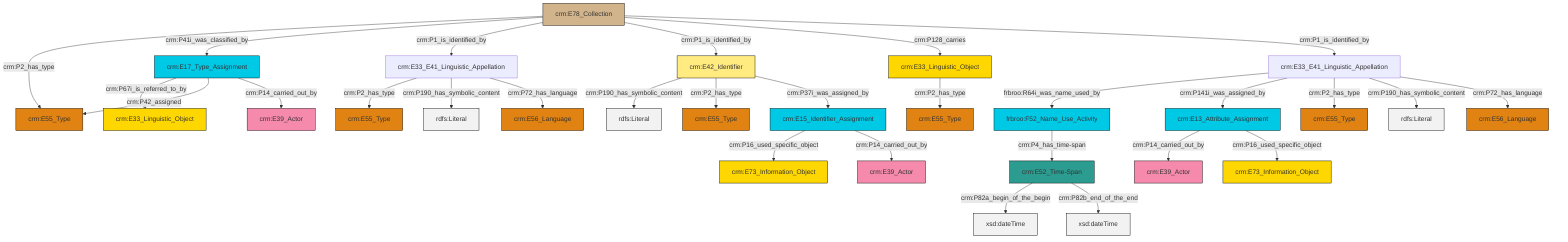 graph TD
classDef Literal fill:#f2f2f2,stroke:#000000;
classDef CRM_Entity fill:#FFFFFF,stroke:#000000;
classDef Temporal_Entity fill:#00C9E6, stroke:#000000;
classDef Type fill:#E18312, stroke:#000000;
classDef Time-Span fill:#2C9C91, stroke:#000000;
classDef Appellation fill:#FFEB7F, stroke:#000000;
classDef Place fill:#008836, stroke:#000000;
classDef Persistent_Item fill:#B266B2, stroke:#000000;
classDef Conceptual_Object fill:#FFD700, stroke:#000000;
classDef Physical_Thing fill:#D2B48C, stroke:#000000;
classDef Actor fill:#f58aad, stroke:#000000;
classDef PC_Classes fill:#4ce600, stroke:#000000;
classDef Multi fill:#cccccc,stroke:#000000;

0["crm:E33_E41_Linguistic_Appellation"]:::Default -->|frbroo:R64i_was_name_used_by| 1["frbroo:F52_Name_Use_Activity"]:::Temporal_Entity
5["crm:E42_Identifier"]:::Appellation -->|crm:P190_has_symbolic_content| 6[rdfs:Literal]:::Literal
7["crm:E78_Collection"]:::Physical_Thing -->|crm:P2_has_type| 8["crm:E55_Type"]:::Type
13["crm:E52_Time-Span"]:::Time-Span -->|crm:P82a_begin_of_the_begin| 14[xsd:dateTime]:::Literal
16["crm:E33_E41_Linguistic_Appellation"]:::Default -->|crm:P2_has_type| 17["crm:E55_Type"]:::Type
7["crm:E78_Collection"]:::Physical_Thing -->|crm:P41i_was_classified_by| 18["crm:E17_Type_Assignment"]:::Temporal_Entity
7["crm:E78_Collection"]:::Physical_Thing -->|crm:P1_is_identified_by| 16["crm:E33_E41_Linguistic_Appellation"]:::Default
0["crm:E33_E41_Linguistic_Appellation"]:::Default -->|crm:P141i_was_assigned_by| 9["crm:E13_Attribute_Assignment"]:::Temporal_Entity
16["crm:E33_E41_Linguistic_Appellation"]:::Default -->|crm:P190_has_symbolic_content| 22[rdfs:Literal]:::Literal
0["crm:E33_E41_Linguistic_Appellation"]:::Default -->|crm:P2_has_type| 27["crm:E55_Type"]:::Type
18["crm:E17_Type_Assignment"]:::Temporal_Entity -->|crm:P67i_is_referred_to_by| 11["crm:E33_Linguistic_Object"]:::Conceptual_Object
9["crm:E13_Attribute_Assignment"]:::Temporal_Entity -->|crm:P14_carried_out_by| 29["crm:E39_Actor"]:::Actor
7["crm:E78_Collection"]:::Physical_Thing -->|crm:P1_is_identified_by| 5["crm:E42_Identifier"]:::Appellation
19["crm:E15_Identifier_Assignment"]:::Temporal_Entity -->|crm:P16_used_specific_object| 35["crm:E73_Information_Object"]:::Conceptual_Object
0["crm:E33_E41_Linguistic_Appellation"]:::Default -->|crm:P190_has_symbolic_content| 38[rdfs:Literal]:::Literal
18["crm:E17_Type_Assignment"]:::Temporal_Entity -->|crm:P42_assigned| 8["crm:E55_Type"]:::Type
19["crm:E15_Identifier_Assignment"]:::Temporal_Entity -->|crm:P14_carried_out_by| 39["crm:E39_Actor"]:::Actor
16["crm:E33_E41_Linguistic_Appellation"]:::Default -->|crm:P72_has_language| 42["crm:E56_Language"]:::Type
7["crm:E78_Collection"]:::Physical_Thing -->|crm:P128_carries| 23["crm:E33_Linguistic_Object"]:::Conceptual_Object
1["frbroo:F52_Name_Use_Activity"]:::Temporal_Entity -->|crm:P4_has_time-span| 13["crm:E52_Time-Span"]:::Time-Span
9["crm:E13_Attribute_Assignment"]:::Temporal_Entity -->|crm:P16_used_specific_object| 2["crm:E73_Information_Object"]:::Conceptual_Object
18["crm:E17_Type_Assignment"]:::Temporal_Entity -->|crm:P14_carried_out_by| 25["crm:E39_Actor"]:::Actor
5["crm:E42_Identifier"]:::Appellation -->|crm:P2_has_type| 33["crm:E55_Type"]:::Type
0["crm:E33_E41_Linguistic_Appellation"]:::Default -->|crm:P72_has_language| 46["crm:E56_Language"]:::Type
13["crm:E52_Time-Span"]:::Time-Span -->|crm:P82b_end_of_the_end| 48[xsd:dateTime]:::Literal
23["crm:E33_Linguistic_Object"]:::Conceptual_Object -->|crm:P2_has_type| 36["crm:E55_Type"]:::Type
5["crm:E42_Identifier"]:::Appellation -->|crm:P37i_was_assigned_by| 19["crm:E15_Identifier_Assignment"]:::Temporal_Entity
7["crm:E78_Collection"]:::Physical_Thing -->|crm:P1_is_identified_by| 0["crm:E33_E41_Linguistic_Appellation"]:::Default